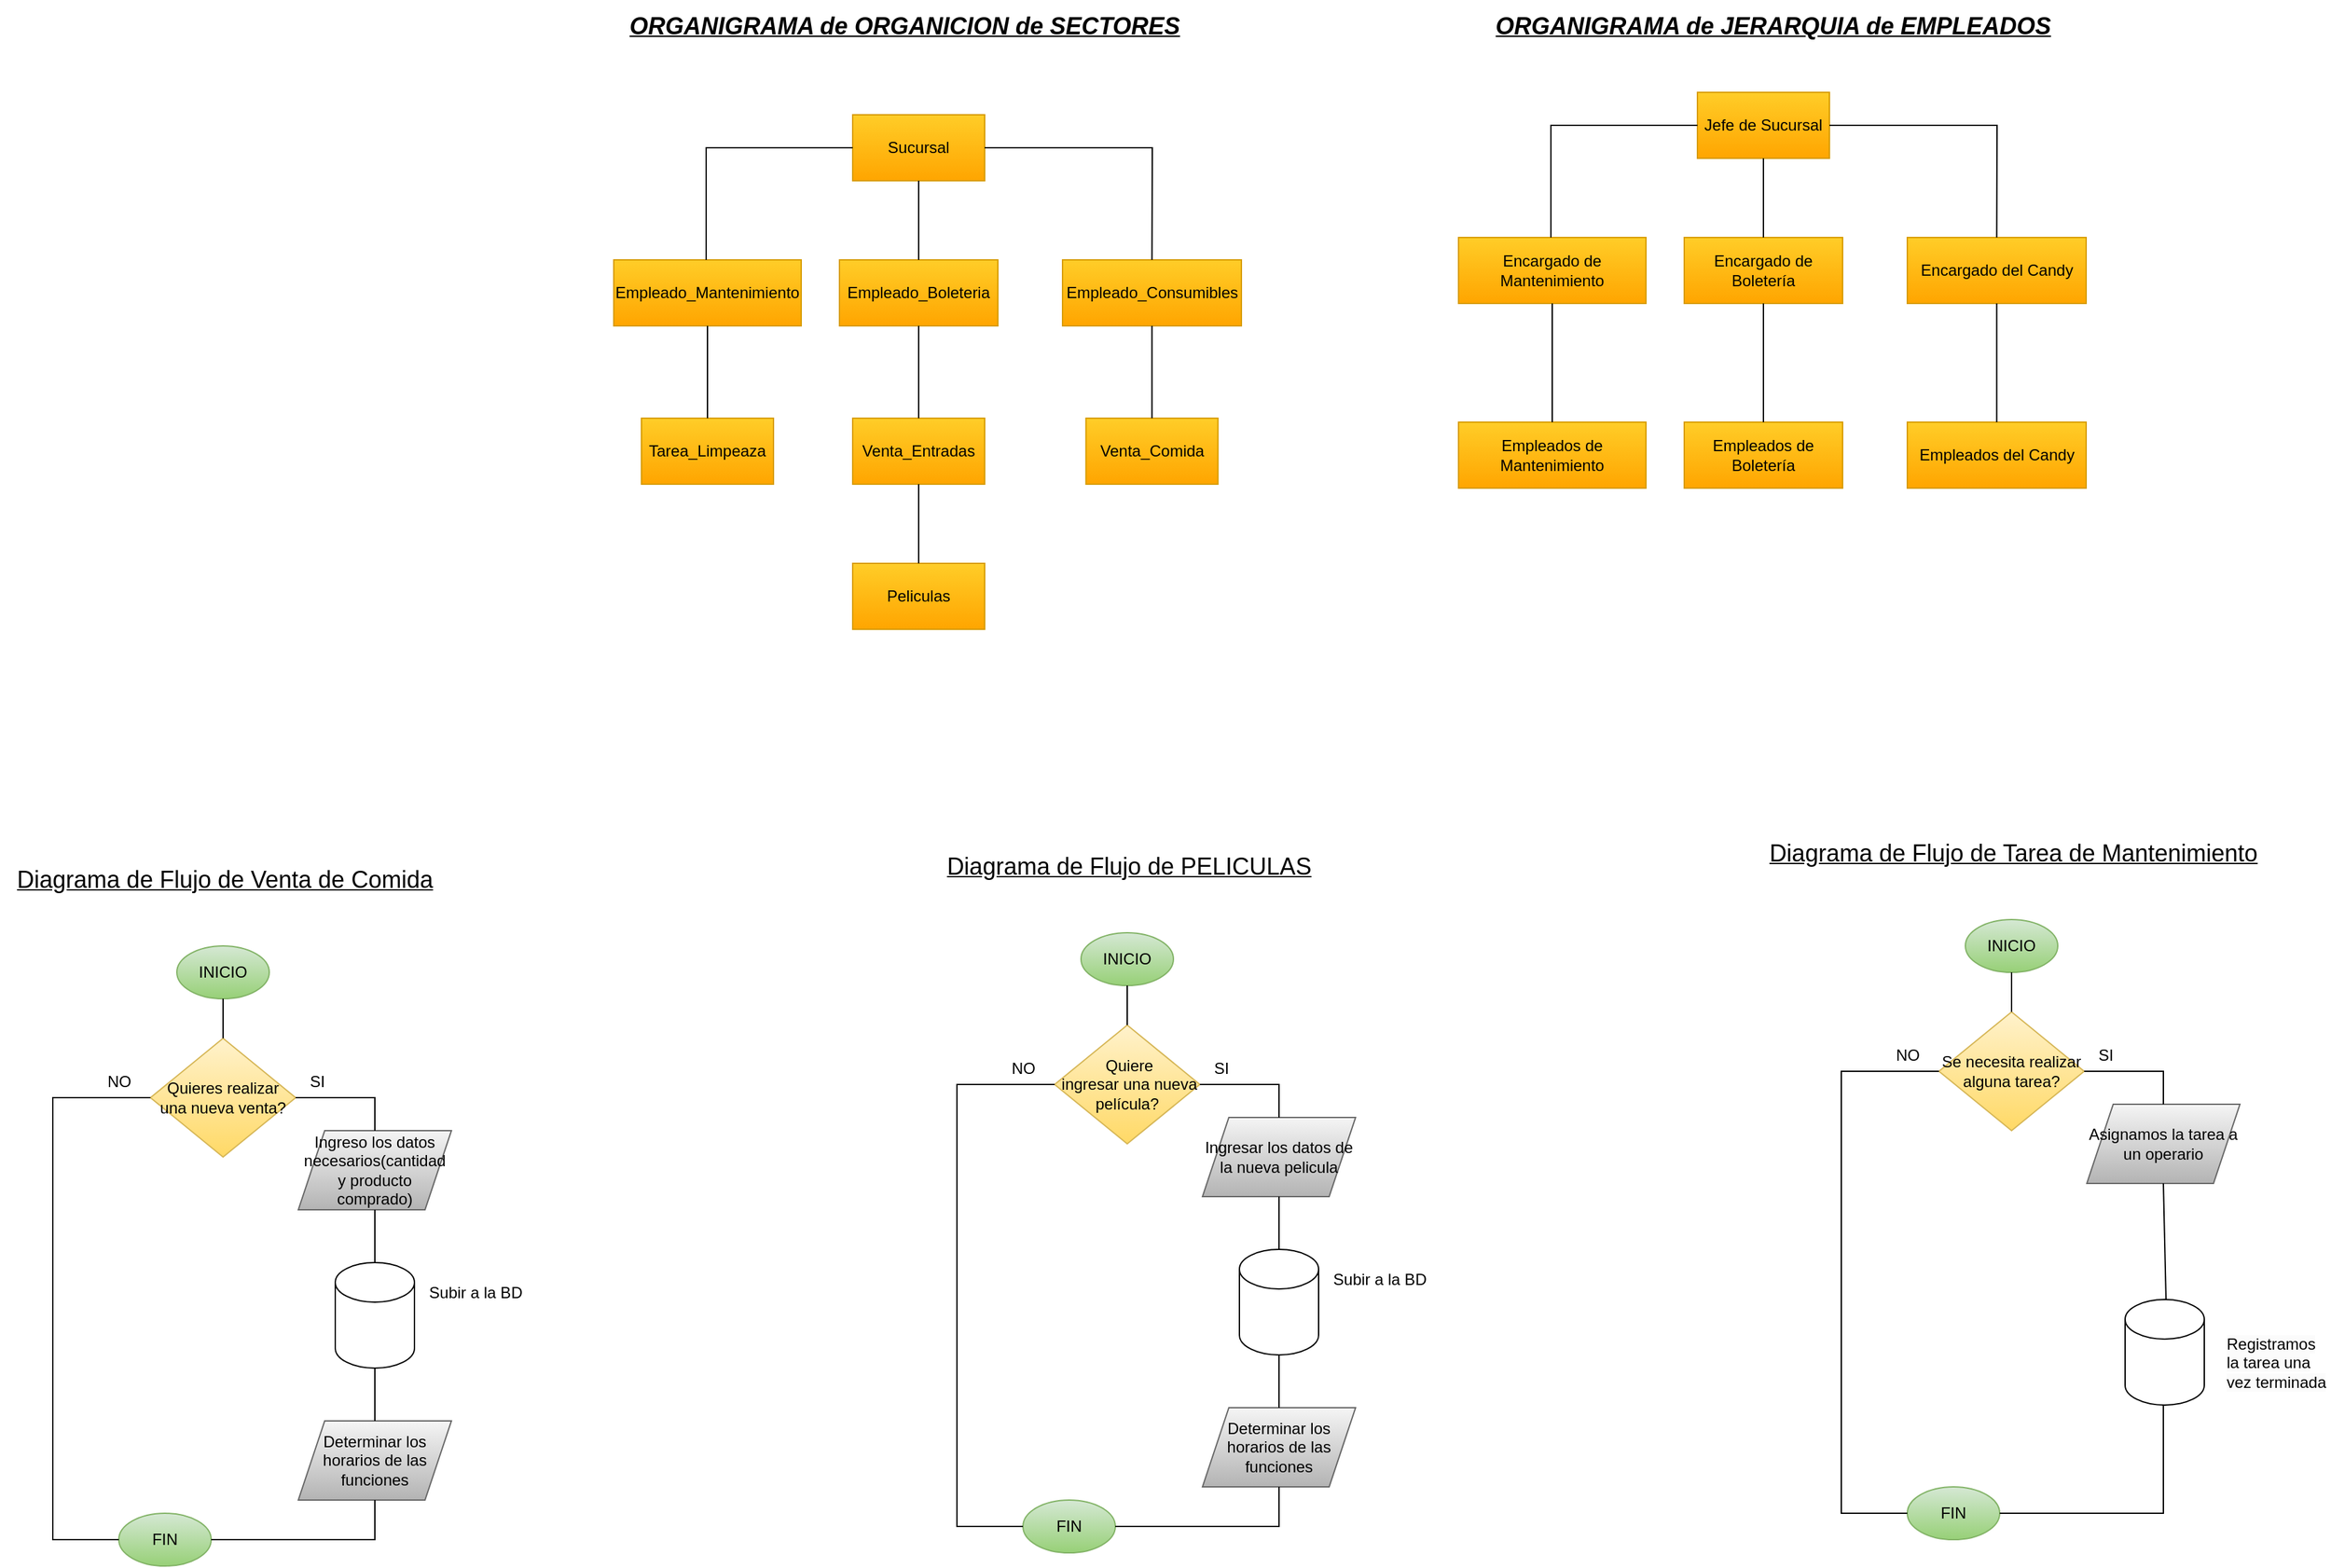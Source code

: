 <mxfile version="24.8.4">
  <diagram name="Página-1" id="1JRPIV7WGd91sIn-pRir">
    <mxGraphModel dx="1434" dy="323" grid="1" gridSize="10" guides="1" tooltips="1" connect="1" arrows="1" fold="1" page="1" pageScale="1" pageWidth="827" pageHeight="1169" math="0" shadow="0">
      <root>
        <mxCell id="0" />
        <mxCell id="1" parent="0" />
        <mxCell id="mKxBOqEnbxrsm3muFIDF-4" value="Empleado_Boleteria" style="rounded=0;whiteSpace=wrap;html=1;fillColor=#ffcd28;gradientColor=#ffa500;strokeColor=#d79b00;" parent="1" vertex="1">
          <mxGeometry x="231" y="430" width="120" height="50" as="geometry" />
        </mxCell>
        <mxCell id="mKxBOqEnbxrsm3muFIDF-5" value="Sucursal" style="rounded=0;whiteSpace=wrap;html=1;fillColor=#ffcd28;gradientColor=#ffa500;strokeColor=#d79b00;" parent="1" vertex="1">
          <mxGeometry x="241" y="320" width="100" height="50" as="geometry" />
        </mxCell>
        <mxCell id="mKxBOqEnbxrsm3muFIDF-6" value="Empleado_Consumibles" style="rounded=0;whiteSpace=wrap;html=1;fillColor=#ffcd28;gradientColor=#ffa500;strokeColor=#d79b00;" parent="1" vertex="1">
          <mxGeometry x="400" y="430" width="135.5" height="50" as="geometry" />
        </mxCell>
        <mxCell id="mKxBOqEnbxrsm3muFIDF-7" value="Empleado_Mantenimiento" style="rounded=0;whiteSpace=wrap;html=1;fillColor=#ffcd28;gradientColor=#ffa500;strokeColor=#d79b00;" parent="1" vertex="1">
          <mxGeometry x="60" y="430" width="142" height="50" as="geometry" />
        </mxCell>
        <mxCell id="mKxBOqEnbxrsm3muFIDF-9" value="Venta_Comida" style="rounded=0;whiteSpace=wrap;html=1;fillColor=#ffcd28;gradientColor=#ffa500;strokeColor=#d79b00;" parent="1" vertex="1">
          <mxGeometry x="417.75" y="550" width="100" height="50" as="geometry" />
        </mxCell>
        <mxCell id="mKxBOqEnbxrsm3muFIDF-10" value="Venta_Entradas" style="rounded=0;whiteSpace=wrap;html=1;fillColor=#ffcd28;gradientColor=#ffa500;strokeColor=#d79b00;" parent="1" vertex="1">
          <mxGeometry x="241" y="550" width="100" height="50" as="geometry" />
        </mxCell>
        <mxCell id="mKxBOqEnbxrsm3muFIDF-11" value="Tarea_Limpeaza" style="rounded=0;whiteSpace=wrap;html=1;fillColor=#ffcd28;gradientColor=#ffa500;strokeColor=#d79b00;" parent="1" vertex="1">
          <mxGeometry x="81" y="550" width="100" height="50" as="geometry" />
        </mxCell>
        <mxCell id="mKxBOqEnbxrsm3muFIDF-12" value="Peliculas" style="rounded=0;whiteSpace=wrap;html=1;fillColor=#ffcd28;gradientColor=#ffa500;strokeColor=#d79b00;" parent="1" vertex="1">
          <mxGeometry x="241" y="660" width="100" height="50" as="geometry" />
        </mxCell>
        <mxCell id="mKxBOqEnbxrsm3muFIDF-18" value="" style="endArrow=none;html=1;rounded=0;entryX=0;entryY=0.5;entryDx=0;entryDy=0;" parent="1" target="mKxBOqEnbxrsm3muFIDF-5" edge="1">
          <mxGeometry width="50" height="50" relative="1" as="geometry">
            <mxPoint x="130" y="430" as="sourcePoint" />
            <mxPoint x="170" y="320" as="targetPoint" />
            <Array as="points">
              <mxPoint x="130" y="345" />
            </Array>
          </mxGeometry>
        </mxCell>
        <mxCell id="mKxBOqEnbxrsm3muFIDF-19" value="" style="endArrow=none;html=1;rounded=0;entryX=1;entryY=0.5;entryDx=0;entryDy=0;exitX=0.5;exitY=0;exitDx=0;exitDy=0;" parent="1" source="mKxBOqEnbxrsm3muFIDF-6" target="mKxBOqEnbxrsm3muFIDF-5" edge="1">
          <mxGeometry width="50" height="50" relative="1" as="geometry">
            <mxPoint x="460" y="400" as="sourcePoint" />
            <mxPoint x="510" y="350" as="targetPoint" />
            <Array as="points">
              <mxPoint x="468" y="345" />
            </Array>
          </mxGeometry>
        </mxCell>
        <mxCell id="mKxBOqEnbxrsm3muFIDF-20" value="" style="endArrow=none;html=1;rounded=0;entryX=0.5;entryY=1;entryDx=0;entryDy=0;exitX=0.5;exitY=0;exitDx=0;exitDy=0;" parent="1" source="mKxBOqEnbxrsm3muFIDF-4" target="mKxBOqEnbxrsm3muFIDF-5" edge="1">
          <mxGeometry width="50" height="50" relative="1" as="geometry">
            <mxPoint x="180" y="580" as="sourcePoint" />
            <mxPoint x="230" y="530" as="targetPoint" />
          </mxGeometry>
        </mxCell>
        <mxCell id="mKxBOqEnbxrsm3muFIDF-21" value="" style="endArrow=none;html=1;rounded=0;entryX=0.5;entryY=1;entryDx=0;entryDy=0;exitX=0.5;exitY=0;exitDx=0;exitDy=0;" parent="1" source="mKxBOqEnbxrsm3muFIDF-11" target="mKxBOqEnbxrsm3muFIDF-7" edge="1">
          <mxGeometry width="50" height="50" relative="1" as="geometry">
            <mxPoint x="40" y="570" as="sourcePoint" />
            <mxPoint x="90" y="520" as="targetPoint" />
          </mxGeometry>
        </mxCell>
        <mxCell id="mKxBOqEnbxrsm3muFIDF-22" value="" style="endArrow=none;html=1;rounded=0;entryX=0.5;entryY=1;entryDx=0;entryDy=0;exitX=0.5;exitY=0;exitDx=0;exitDy=0;" parent="1" source="mKxBOqEnbxrsm3muFIDF-10" target="mKxBOqEnbxrsm3muFIDF-4" edge="1">
          <mxGeometry width="50" height="50" relative="1" as="geometry">
            <mxPoint x="160" y="700" as="sourcePoint" />
            <mxPoint x="210" y="650" as="targetPoint" />
          </mxGeometry>
        </mxCell>
        <mxCell id="mKxBOqEnbxrsm3muFIDF-23" value="" style="endArrow=none;html=1;rounded=0;entryX=0.5;entryY=1;entryDx=0;entryDy=0;exitX=0.5;exitY=0;exitDx=0;exitDy=0;" parent="1" source="mKxBOqEnbxrsm3muFIDF-9" target="mKxBOqEnbxrsm3muFIDF-6" edge="1">
          <mxGeometry width="50" height="50" relative="1" as="geometry">
            <mxPoint x="380" y="570" as="sourcePoint" />
            <mxPoint x="430" y="520" as="targetPoint" />
          </mxGeometry>
        </mxCell>
        <mxCell id="mKxBOqEnbxrsm3muFIDF-24" value="" style="endArrow=none;html=1;rounded=0;entryX=0.5;entryY=1;entryDx=0;entryDy=0;exitX=0.5;exitY=0;exitDx=0;exitDy=0;" parent="1" source="mKxBOqEnbxrsm3muFIDF-12" target="mKxBOqEnbxrsm3muFIDF-10" edge="1">
          <mxGeometry width="50" height="50" relative="1" as="geometry">
            <mxPoint x="90" y="710" as="sourcePoint" />
            <mxPoint x="140" y="660" as="targetPoint" />
          </mxGeometry>
        </mxCell>
        <mxCell id="mKxBOqEnbxrsm3muFIDF-25" value="Encargado de Boletería" style="rounded=0;whiteSpace=wrap;html=1;fillColor=#ffcd28;gradientColor=#ffa500;strokeColor=#d79b00;" parent="1" vertex="1">
          <mxGeometry x="871" y="413" width="120" height="50" as="geometry" />
        </mxCell>
        <mxCell id="mKxBOqEnbxrsm3muFIDF-26" value="Jefe de Sucursal" style="rounded=0;whiteSpace=wrap;html=1;fillColor=#ffcd28;gradientColor=#ffa500;strokeColor=#d79b00;" parent="1" vertex="1">
          <mxGeometry x="881" y="303" width="100" height="50" as="geometry" />
        </mxCell>
        <mxCell id="mKxBOqEnbxrsm3muFIDF-27" value="Encargado del Candy" style="rounded=0;whiteSpace=wrap;html=1;fillColor=#ffcd28;gradientColor=#ffa500;strokeColor=#d79b00;" parent="1" vertex="1">
          <mxGeometry x="1040" y="413" width="135.5" height="50" as="geometry" />
        </mxCell>
        <mxCell id="mKxBOqEnbxrsm3muFIDF-28" value="Encargado de Mantenimiento" style="rounded=0;whiteSpace=wrap;html=1;fillColor=#ffcd28;gradientColor=#ffa500;strokeColor=#d79b00;" parent="1" vertex="1">
          <mxGeometry x="700" y="413" width="142" height="50" as="geometry" />
        </mxCell>
        <mxCell id="mKxBOqEnbxrsm3muFIDF-29" value="" style="endArrow=none;html=1;rounded=0;entryX=0;entryY=0.5;entryDx=0;entryDy=0;" parent="1" target="mKxBOqEnbxrsm3muFIDF-26" edge="1">
          <mxGeometry width="50" height="50" relative="1" as="geometry">
            <mxPoint x="770" y="413" as="sourcePoint" />
            <mxPoint x="810" y="303" as="targetPoint" />
            <Array as="points">
              <mxPoint x="770" y="328" />
            </Array>
          </mxGeometry>
        </mxCell>
        <mxCell id="mKxBOqEnbxrsm3muFIDF-30" value="" style="endArrow=none;html=1;rounded=0;entryX=1;entryY=0.5;entryDx=0;entryDy=0;exitX=0.5;exitY=0;exitDx=0;exitDy=0;" parent="1" source="mKxBOqEnbxrsm3muFIDF-27" target="mKxBOqEnbxrsm3muFIDF-26" edge="1">
          <mxGeometry width="50" height="50" relative="1" as="geometry">
            <mxPoint x="1100" y="383" as="sourcePoint" />
            <mxPoint x="1150" y="333" as="targetPoint" />
            <Array as="points">
              <mxPoint x="1108" y="328" />
            </Array>
          </mxGeometry>
        </mxCell>
        <mxCell id="mKxBOqEnbxrsm3muFIDF-31" value="" style="endArrow=none;html=1;rounded=0;entryX=0.5;entryY=1;entryDx=0;entryDy=0;exitX=0.5;exitY=0;exitDx=0;exitDy=0;" parent="1" source="mKxBOqEnbxrsm3muFIDF-25" target="mKxBOqEnbxrsm3muFIDF-26" edge="1">
          <mxGeometry width="50" height="50" relative="1" as="geometry">
            <mxPoint x="820" y="563" as="sourcePoint" />
            <mxPoint x="870" y="513" as="targetPoint" />
          </mxGeometry>
        </mxCell>
        <mxCell id="mKxBOqEnbxrsm3muFIDF-32" value="&lt;font style=&quot;font-size: 18px;&quot;&gt;&lt;b&gt;&lt;i&gt;&lt;u&gt;ORGANIGRAMA de ORGANICION de SECTORES&lt;/u&gt;&lt;/i&gt;&lt;/b&gt;&lt;/font&gt;" style="text;html=1;align=center;verticalAlign=middle;resizable=0;points=[];autosize=1;strokeColor=none;fillColor=none;" parent="1" vertex="1">
          <mxGeometry x="60" y="233" width="440" height="40" as="geometry" />
        </mxCell>
        <mxCell id="mKxBOqEnbxrsm3muFIDF-33" value="&lt;font style=&quot;font-size: 18px;&quot;&gt;&lt;b&gt;&lt;i&gt;&lt;u&gt;ORGANIGRAMA de JERARQUIA de EMPLEADOS&lt;/u&gt;&lt;/i&gt;&lt;/b&gt;&lt;/font&gt;" style="text;html=1;align=center;verticalAlign=middle;resizable=0;points=[];autosize=1;strokeColor=none;fillColor=none;" parent="1" vertex="1">
          <mxGeometry x="717.75" y="233" width="440" height="40" as="geometry" />
        </mxCell>
        <mxCell id="mKxBOqEnbxrsm3muFIDF-34" value="Empleados de Boletería" style="rounded=0;whiteSpace=wrap;html=1;fillColor=#ffcd28;gradientColor=#ffa500;strokeColor=#d79b00;" parent="1" vertex="1">
          <mxGeometry x="871" y="553" width="120" height="50" as="geometry" />
        </mxCell>
        <mxCell id="mKxBOqEnbxrsm3muFIDF-35" value="Empleados del Candy" style="rounded=0;whiteSpace=wrap;html=1;fillColor=#ffcd28;gradientColor=#ffa500;strokeColor=#d79b00;" parent="1" vertex="1">
          <mxGeometry x="1040" y="553" width="135.5" height="50" as="geometry" />
        </mxCell>
        <mxCell id="mKxBOqEnbxrsm3muFIDF-36" value="Empleados de Mantenimiento" style="rounded=0;whiteSpace=wrap;html=1;fillColor=#ffcd28;gradientColor=#ffa500;strokeColor=#d79b00;" parent="1" vertex="1">
          <mxGeometry x="700" y="553" width="142" height="50" as="geometry" />
        </mxCell>
        <mxCell id="mKxBOqEnbxrsm3muFIDF-37" value="" style="endArrow=none;html=1;rounded=0;entryX=0.5;entryY=1;entryDx=0;entryDy=0;exitX=0.5;exitY=0;exitDx=0;exitDy=0;" parent="1" source="mKxBOqEnbxrsm3muFIDF-36" target="mKxBOqEnbxrsm3muFIDF-28" edge="1">
          <mxGeometry width="50" height="50" relative="1" as="geometry">
            <mxPoint x="760" y="713" as="sourcePoint" />
            <mxPoint x="810" y="663" as="targetPoint" />
          </mxGeometry>
        </mxCell>
        <mxCell id="mKxBOqEnbxrsm3muFIDF-38" value="" style="endArrow=none;html=1;rounded=0;entryX=0.5;entryY=1;entryDx=0;entryDy=0;exitX=0.5;exitY=0;exitDx=0;exitDy=0;" parent="1" source="mKxBOqEnbxrsm3muFIDF-34" target="mKxBOqEnbxrsm3muFIDF-25" edge="1">
          <mxGeometry width="50" height="50" relative="1" as="geometry">
            <mxPoint x="850" y="703" as="sourcePoint" />
            <mxPoint x="900" y="653" as="targetPoint" />
          </mxGeometry>
        </mxCell>
        <mxCell id="mKxBOqEnbxrsm3muFIDF-39" value="" style="endArrow=none;html=1;rounded=0;entryX=0.5;entryY=1;entryDx=0;entryDy=0;exitX=0.5;exitY=0;exitDx=0;exitDy=0;" parent="1" source="mKxBOqEnbxrsm3muFIDF-35" target="mKxBOqEnbxrsm3muFIDF-27" edge="1">
          <mxGeometry width="50" height="50" relative="1" as="geometry">
            <mxPoint x="890" y="683" as="sourcePoint" />
            <mxPoint x="940" y="633" as="targetPoint" />
          </mxGeometry>
        </mxCell>
        <mxCell id="mKxBOqEnbxrsm3muFIDF-44" value="&lt;font style=&quot;font-size: 18px;&quot;&gt;&lt;u&gt;Diagrama de Flujo de PELICULAS&lt;/u&gt;&lt;/font&gt;" style="text;html=1;align=center;verticalAlign=middle;resizable=0;points=[];autosize=1;strokeColor=none;fillColor=none;" parent="1" vertex="1">
          <mxGeometry x="300" y="870" width="300" height="40" as="geometry" />
        </mxCell>
        <mxCell id="mKxBOqEnbxrsm3muFIDF-46" value="INICIO" style="ellipse;whiteSpace=wrap;html=1;fillColor=#d5e8d4;gradientColor=#97d077;strokeColor=#82b366;" parent="1" vertex="1">
          <mxGeometry x="414" y="940" width="70" height="40" as="geometry" />
        </mxCell>
        <mxCell id="mKxBOqEnbxrsm3muFIDF-48" value="&amp;nbsp;Quiere&lt;div&gt;&amp;nbsp;ingresar una nueva película?&lt;/div&gt;" style="rhombus;whiteSpace=wrap;html=1;fillColor=#fff2cc;gradientColor=#ffd966;strokeColor=#d6b656;" parent="1" vertex="1">
          <mxGeometry x="394" y="1010" width="110" height="90" as="geometry" />
        </mxCell>
        <mxCell id="mKxBOqEnbxrsm3muFIDF-49" value="" style="endArrow=none;html=1;rounded=0;entryX=0.5;entryY=1;entryDx=0;entryDy=0;exitX=0.5;exitY=0;exitDx=0;exitDy=0;" parent="1" source="mKxBOqEnbxrsm3muFIDF-48" target="mKxBOqEnbxrsm3muFIDF-46" edge="1">
          <mxGeometry width="50" height="50" relative="1" as="geometry">
            <mxPoint x="300" y="1050" as="sourcePoint" />
            <mxPoint x="350" y="1000" as="targetPoint" />
          </mxGeometry>
        </mxCell>
        <mxCell id="mKxBOqEnbxrsm3muFIDF-50" value="FIN" style="ellipse;whiteSpace=wrap;html=1;fillColor=#d5e8d4;gradientColor=#97d077;strokeColor=#82b366;" parent="1" vertex="1">
          <mxGeometry x="370" y="1370" width="70" height="40" as="geometry" />
        </mxCell>
        <mxCell id="mKxBOqEnbxrsm3muFIDF-51" value="" style="endArrow=none;html=1;rounded=0;entryX=0;entryY=0.5;entryDx=0;entryDy=0;exitX=0;exitY=0.5;exitDx=0;exitDy=0;" parent="1" source="mKxBOqEnbxrsm3muFIDF-50" target="mKxBOqEnbxrsm3muFIDF-48" edge="1">
          <mxGeometry width="50" height="50" relative="1" as="geometry">
            <mxPoint x="280" y="1160" as="sourcePoint" />
            <mxPoint x="330" y="1110" as="targetPoint" />
            <Array as="points">
              <mxPoint x="320" y="1390" />
              <mxPoint x="320" y="1055" />
            </Array>
          </mxGeometry>
        </mxCell>
        <mxCell id="mKxBOqEnbxrsm3muFIDF-52" value="NO" style="text;html=1;align=center;verticalAlign=middle;resizable=0;points=[];autosize=1;strokeColor=none;fillColor=none;" parent="1" vertex="1">
          <mxGeometry x="350" y="1028" width="40" height="30" as="geometry" />
        </mxCell>
        <mxCell id="mKxBOqEnbxrsm3muFIDF-53" value="SI" style="text;html=1;align=center;verticalAlign=middle;resizable=0;points=[];autosize=1;strokeColor=none;fillColor=none;" parent="1" vertex="1">
          <mxGeometry x="505" y="1028" width="30" height="30" as="geometry" />
        </mxCell>
        <mxCell id="mKxBOqEnbxrsm3muFIDF-54" value="Ingresar los datos de la nueva pelicula" style="shape=parallelogram;perimeter=parallelogramPerimeter;whiteSpace=wrap;html=1;fixedSize=1;fillColor=#f5f5f5;gradientColor=#b3b3b3;strokeColor=#666666;" parent="1" vertex="1">
          <mxGeometry x="506" y="1080" width="116" height="60" as="geometry" />
        </mxCell>
        <mxCell id="mKxBOqEnbxrsm3muFIDF-55" value="" style="endArrow=none;html=1;rounded=0;entryX=1;entryY=0.5;entryDx=0;entryDy=0;exitX=0.5;exitY=0;exitDx=0;exitDy=0;" parent="1" source="mKxBOqEnbxrsm3muFIDF-54" target="mKxBOqEnbxrsm3muFIDF-48" edge="1">
          <mxGeometry width="50" height="50" relative="1" as="geometry">
            <mxPoint x="430" y="1200" as="sourcePoint" />
            <mxPoint x="480" y="1150" as="targetPoint" />
            <Array as="points">
              <mxPoint x="564" y="1055" />
            </Array>
          </mxGeometry>
        </mxCell>
        <mxCell id="mKxBOqEnbxrsm3muFIDF-56" value="" style="shape=cylinder3;whiteSpace=wrap;html=1;boundedLbl=1;backgroundOutline=1;size=15;" parent="1" vertex="1">
          <mxGeometry x="534" y="1180" width="60" height="80" as="geometry" />
        </mxCell>
        <mxCell id="mKxBOqEnbxrsm3muFIDF-57" value="" style="endArrow=none;html=1;rounded=0;entryX=0.5;entryY=1;entryDx=0;entryDy=0;exitX=0.5;exitY=0;exitDx=0;exitDy=0;exitPerimeter=0;" parent="1" source="mKxBOqEnbxrsm3muFIDF-56" target="mKxBOqEnbxrsm3muFIDF-54" edge="1">
          <mxGeometry width="50" height="50" relative="1" as="geometry">
            <mxPoint x="380" y="1220" as="sourcePoint" />
            <mxPoint x="430" y="1170" as="targetPoint" />
          </mxGeometry>
        </mxCell>
        <mxCell id="mKxBOqEnbxrsm3muFIDF-58" value="Subir a la BD" style="text;html=1;align=center;verticalAlign=middle;resizable=0;points=[];autosize=1;strokeColor=none;fillColor=none;" parent="1" vertex="1">
          <mxGeometry x="595" y="1188" width="90" height="30" as="geometry" />
        </mxCell>
        <mxCell id="sJNiZ4G0sUL0nCUFBQ3V-1" value="Determinar los horarios de las funciones" style="shape=parallelogram;perimeter=parallelogramPerimeter;whiteSpace=wrap;html=1;fixedSize=1;fillColor=#f5f5f5;gradientColor=#b3b3b3;strokeColor=#666666;" parent="1" vertex="1">
          <mxGeometry x="506" y="1300" width="116" height="60" as="geometry" />
        </mxCell>
        <mxCell id="sJNiZ4G0sUL0nCUFBQ3V-2" value="" style="endArrow=none;html=1;rounded=0;entryX=0.5;entryY=1;entryDx=0;entryDy=0;entryPerimeter=0;exitX=0.5;exitY=0;exitDx=0;exitDy=0;" parent="1" source="sJNiZ4G0sUL0nCUFBQ3V-1" target="mKxBOqEnbxrsm3muFIDF-56" edge="1">
          <mxGeometry width="50" height="50" relative="1" as="geometry">
            <mxPoint x="410" y="1320" as="sourcePoint" />
            <mxPoint x="460" y="1270" as="targetPoint" />
          </mxGeometry>
        </mxCell>
        <mxCell id="sJNiZ4G0sUL0nCUFBQ3V-3" value="" style="endArrow=none;html=1;rounded=0;entryX=0.5;entryY=1;entryDx=0;entryDy=0;exitX=1;exitY=0.5;exitDx=0;exitDy=0;" parent="1" source="mKxBOqEnbxrsm3muFIDF-50" target="sJNiZ4G0sUL0nCUFBQ3V-1" edge="1">
          <mxGeometry width="50" height="50" relative="1" as="geometry">
            <mxPoint x="490" y="1490" as="sourcePoint" />
            <mxPoint x="540" y="1440" as="targetPoint" />
            <Array as="points">
              <mxPoint x="564" y="1390" />
            </Array>
          </mxGeometry>
        </mxCell>
        <mxCell id="5BYPhWz-IlU3PaMKEk_R-2" value="&lt;font style=&quot;font-size: 18px;&quot;&gt;&lt;u&gt;Diagrama de Flujo de Tarea de Mantenimiento&lt;/u&gt;&lt;/font&gt;" style="text;html=1;align=center;verticalAlign=middle;resizable=0;points=[];autosize=1;strokeColor=none;fillColor=none;" vertex="1" parent="1">
          <mxGeometry x="925" y="860" width="390" height="40" as="geometry" />
        </mxCell>
        <mxCell id="5BYPhWz-IlU3PaMKEk_R-3" value="INICIO" style="ellipse;whiteSpace=wrap;html=1;fillColor=#d5e8d4;gradientColor=#97d077;strokeColor=#82b366;" vertex="1" parent="1">
          <mxGeometry x="1084" y="930" width="70" height="40" as="geometry" />
        </mxCell>
        <mxCell id="5BYPhWz-IlU3PaMKEk_R-4" value="Se necesita realizar alguna tarea?" style="rhombus;whiteSpace=wrap;html=1;fillColor=#fff2cc;gradientColor=#ffd966;strokeColor=#d6b656;" vertex="1" parent="1">
          <mxGeometry x="1064" y="1000" width="110" height="90" as="geometry" />
        </mxCell>
        <mxCell id="5BYPhWz-IlU3PaMKEk_R-5" value="" style="endArrow=none;html=1;rounded=0;entryX=0.5;entryY=1;entryDx=0;entryDy=0;exitX=0.5;exitY=0;exitDx=0;exitDy=0;" edge="1" parent="1" source="5BYPhWz-IlU3PaMKEk_R-4" target="5BYPhWz-IlU3PaMKEk_R-3">
          <mxGeometry width="50" height="50" relative="1" as="geometry">
            <mxPoint x="970" y="1040" as="sourcePoint" />
            <mxPoint x="1020" y="990" as="targetPoint" />
          </mxGeometry>
        </mxCell>
        <mxCell id="5BYPhWz-IlU3PaMKEk_R-6" value="FIN" style="ellipse;whiteSpace=wrap;html=1;fillColor=#d5e8d4;gradientColor=#97d077;strokeColor=#82b366;" vertex="1" parent="1">
          <mxGeometry x="1040" y="1360" width="70" height="40" as="geometry" />
        </mxCell>
        <mxCell id="5BYPhWz-IlU3PaMKEk_R-7" value="" style="endArrow=none;html=1;rounded=0;entryX=0;entryY=0.5;entryDx=0;entryDy=0;exitX=0;exitY=0.5;exitDx=0;exitDy=0;" edge="1" parent="1" source="5BYPhWz-IlU3PaMKEk_R-6" target="5BYPhWz-IlU3PaMKEk_R-4">
          <mxGeometry width="50" height="50" relative="1" as="geometry">
            <mxPoint x="950" y="1150" as="sourcePoint" />
            <mxPoint x="1000" y="1100" as="targetPoint" />
            <Array as="points">
              <mxPoint x="990" y="1380" />
              <mxPoint x="990" y="1045" />
            </Array>
          </mxGeometry>
        </mxCell>
        <mxCell id="5BYPhWz-IlU3PaMKEk_R-8" value="NO" style="text;html=1;align=center;verticalAlign=middle;resizable=0;points=[];autosize=1;strokeColor=none;fillColor=none;" vertex="1" parent="1">
          <mxGeometry x="1020" y="1018" width="40" height="30" as="geometry" />
        </mxCell>
        <mxCell id="5BYPhWz-IlU3PaMKEk_R-9" value="SI" style="text;html=1;align=center;verticalAlign=middle;resizable=0;points=[];autosize=1;strokeColor=none;fillColor=none;" vertex="1" parent="1">
          <mxGeometry x="1175" y="1018" width="30" height="30" as="geometry" />
        </mxCell>
        <mxCell id="5BYPhWz-IlU3PaMKEk_R-10" value="&lt;div style=&quot;&quot;&gt;&lt;span style=&quot;background-color: initial;&quot;&gt;Asignamos la tarea a un operario&lt;/span&gt;&lt;/div&gt;" style="shape=parallelogram;perimeter=parallelogramPerimeter;whiteSpace=wrap;html=1;fixedSize=1;fillColor=#f5f5f5;gradientColor=#b3b3b3;strokeColor=#666666;align=center;" vertex="1" parent="1">
          <mxGeometry x="1176" y="1070" width="116" height="60" as="geometry" />
        </mxCell>
        <mxCell id="5BYPhWz-IlU3PaMKEk_R-11" value="" style="endArrow=none;html=1;rounded=0;entryX=1;entryY=0.5;entryDx=0;entryDy=0;exitX=0.5;exitY=0;exitDx=0;exitDy=0;" edge="1" parent="1" source="5BYPhWz-IlU3PaMKEk_R-10" target="5BYPhWz-IlU3PaMKEk_R-4">
          <mxGeometry width="50" height="50" relative="1" as="geometry">
            <mxPoint x="1100" y="1190" as="sourcePoint" />
            <mxPoint x="1150" y="1140" as="targetPoint" />
            <Array as="points">
              <mxPoint x="1234" y="1045" />
            </Array>
          </mxGeometry>
        </mxCell>
        <mxCell id="5BYPhWz-IlU3PaMKEk_R-13" value="" style="endArrow=none;html=1;rounded=0;entryX=0.5;entryY=1;entryDx=0;entryDy=0;exitX=0.5;exitY=0;exitDx=0;exitDy=0;" edge="1" parent="1" target="5BYPhWz-IlU3PaMKEk_R-10">
          <mxGeometry width="50" height="50" relative="1" as="geometry">
            <mxPoint x="1236.0" y="1218.0" as="sourcePoint" />
            <mxPoint x="1100" y="1160" as="targetPoint" />
          </mxGeometry>
        </mxCell>
        <mxCell id="5BYPhWz-IlU3PaMKEk_R-17" value="" style="endArrow=none;html=1;rounded=0;entryX=0.483;entryY=0.775;entryDx=0;entryDy=0;exitX=1;exitY=0.5;exitDx=0;exitDy=0;entryPerimeter=0;" edge="1" parent="1" source="5BYPhWz-IlU3PaMKEk_R-6">
          <mxGeometry width="50" height="50" relative="1" as="geometry">
            <mxPoint x="1160" y="1480" as="sourcePoint" />
            <mxPoint x="1233.96" y="1280" as="targetPoint" />
            <Array as="points">
              <mxPoint x="1234" y="1380" />
            </Array>
          </mxGeometry>
        </mxCell>
        <mxCell id="5BYPhWz-IlU3PaMKEk_R-20" value="" style="shape=cylinder3;whiteSpace=wrap;html=1;boundedLbl=1;backgroundOutline=1;size=15;" vertex="1" parent="1">
          <mxGeometry x="1205" y="1218" width="60" height="80" as="geometry" />
        </mxCell>
        <mxCell id="5BYPhWz-IlU3PaMKEk_R-21" value="&lt;span style=&quot;color: rgb(0, 0, 0); font-family: Helvetica; font-size: 12px; font-style: normal; font-variant-ligatures: normal; font-variant-caps: normal; font-weight: 400; letter-spacing: normal; orphans: 2; text-align: center; text-indent: 0px; text-transform: none; widows: 2; word-spacing: 0px; -webkit-text-stroke-width: 0px; white-space: normal; background-color: rgb(251, 251, 251); text-decoration-thickness: initial; text-decoration-style: initial; text-decoration-color: initial; display: inline !important; float: none;&quot;&gt;Registramos la tarea una vez terminada&lt;/span&gt;" style="text;whiteSpace=wrap;html=1;" vertex="1" parent="1">
          <mxGeometry x="1280" y="1238" width="80" height="40" as="geometry" />
        </mxCell>
        <mxCell id="5BYPhWz-IlU3PaMKEk_R-22" value="&lt;font style=&quot;font-size: 18px;&quot;&gt;&lt;u&gt;Diagrama de Flujo de Venta de Comida&lt;/u&gt;&lt;/font&gt;" style="text;html=1;align=center;verticalAlign=middle;resizable=0;points=[];autosize=1;strokeColor=none;fillColor=none;" vertex="1" parent="1">
          <mxGeometry x="-405" y="880" width="340" height="40" as="geometry" />
        </mxCell>
        <mxCell id="5BYPhWz-IlU3PaMKEk_R-23" value="INICIO" style="ellipse;whiteSpace=wrap;html=1;fillColor=#d5e8d4;gradientColor=#97d077;strokeColor=#82b366;" vertex="1" parent="1">
          <mxGeometry x="-271" y="950" width="70" height="40" as="geometry" />
        </mxCell>
        <mxCell id="5BYPhWz-IlU3PaMKEk_R-24" value="Quieres realizar una nueva venta?" style="rhombus;whiteSpace=wrap;html=1;fillColor=#fff2cc;gradientColor=#ffd966;strokeColor=#d6b656;" vertex="1" parent="1">
          <mxGeometry x="-291" y="1020" width="110" height="90" as="geometry" />
        </mxCell>
        <mxCell id="5BYPhWz-IlU3PaMKEk_R-25" value="" style="endArrow=none;html=1;rounded=0;entryX=0.5;entryY=1;entryDx=0;entryDy=0;exitX=0.5;exitY=0;exitDx=0;exitDy=0;" edge="1" parent="1" source="5BYPhWz-IlU3PaMKEk_R-24" target="5BYPhWz-IlU3PaMKEk_R-23">
          <mxGeometry width="50" height="50" relative="1" as="geometry">
            <mxPoint x="-385" y="1060" as="sourcePoint" />
            <mxPoint x="-335" y="1010" as="targetPoint" />
          </mxGeometry>
        </mxCell>
        <mxCell id="5BYPhWz-IlU3PaMKEk_R-26" value="FIN" style="ellipse;whiteSpace=wrap;html=1;fillColor=#d5e8d4;gradientColor=#97d077;strokeColor=#82b366;" vertex="1" parent="1">
          <mxGeometry x="-315" y="1380" width="70" height="40" as="geometry" />
        </mxCell>
        <mxCell id="5BYPhWz-IlU3PaMKEk_R-27" value="" style="endArrow=none;html=1;rounded=0;entryX=0;entryY=0.5;entryDx=0;entryDy=0;exitX=0;exitY=0.5;exitDx=0;exitDy=0;" edge="1" parent="1" source="5BYPhWz-IlU3PaMKEk_R-26" target="5BYPhWz-IlU3PaMKEk_R-24">
          <mxGeometry width="50" height="50" relative="1" as="geometry">
            <mxPoint x="-405" y="1170" as="sourcePoint" />
            <mxPoint x="-355" y="1120" as="targetPoint" />
            <Array as="points">
              <mxPoint x="-365" y="1400" />
              <mxPoint x="-365" y="1065" />
            </Array>
          </mxGeometry>
        </mxCell>
        <mxCell id="5BYPhWz-IlU3PaMKEk_R-28" value="NO" style="text;html=1;align=center;verticalAlign=middle;resizable=0;points=[];autosize=1;strokeColor=none;fillColor=none;" vertex="1" parent="1">
          <mxGeometry x="-335" y="1038" width="40" height="30" as="geometry" />
        </mxCell>
        <mxCell id="5BYPhWz-IlU3PaMKEk_R-29" value="SI" style="text;html=1;align=center;verticalAlign=middle;resizable=0;points=[];autosize=1;strokeColor=none;fillColor=none;" vertex="1" parent="1">
          <mxGeometry x="-180" y="1038" width="30" height="30" as="geometry" />
        </mxCell>
        <mxCell id="5BYPhWz-IlU3PaMKEk_R-30" value="Ingreso los datos necesarios(cantidad y producto comprado)" style="shape=parallelogram;perimeter=parallelogramPerimeter;whiteSpace=wrap;html=1;fixedSize=1;fillColor=#f5f5f5;gradientColor=#b3b3b3;strokeColor=#666666;" vertex="1" parent="1">
          <mxGeometry x="-179" y="1090" width="116" height="60" as="geometry" />
        </mxCell>
        <mxCell id="5BYPhWz-IlU3PaMKEk_R-31" value="" style="endArrow=none;html=1;rounded=0;entryX=1;entryY=0.5;entryDx=0;entryDy=0;exitX=0.5;exitY=0;exitDx=0;exitDy=0;" edge="1" parent="1" source="5BYPhWz-IlU3PaMKEk_R-30" target="5BYPhWz-IlU3PaMKEk_R-24">
          <mxGeometry width="50" height="50" relative="1" as="geometry">
            <mxPoint x="-255" y="1210" as="sourcePoint" />
            <mxPoint x="-205" y="1160" as="targetPoint" />
            <Array as="points">
              <mxPoint x="-121" y="1065" />
            </Array>
          </mxGeometry>
        </mxCell>
        <mxCell id="5BYPhWz-IlU3PaMKEk_R-32" value="" style="shape=cylinder3;whiteSpace=wrap;html=1;boundedLbl=1;backgroundOutline=1;size=15;" vertex="1" parent="1">
          <mxGeometry x="-151" y="1190" width="60" height="80" as="geometry" />
        </mxCell>
        <mxCell id="5BYPhWz-IlU3PaMKEk_R-33" value="" style="endArrow=none;html=1;rounded=0;entryX=0.5;entryY=1;entryDx=0;entryDy=0;exitX=0.5;exitY=0;exitDx=0;exitDy=0;exitPerimeter=0;" edge="1" parent="1" source="5BYPhWz-IlU3PaMKEk_R-32" target="5BYPhWz-IlU3PaMKEk_R-30">
          <mxGeometry width="50" height="50" relative="1" as="geometry">
            <mxPoint x="-305" y="1230" as="sourcePoint" />
            <mxPoint x="-255" y="1180" as="targetPoint" />
          </mxGeometry>
        </mxCell>
        <mxCell id="5BYPhWz-IlU3PaMKEk_R-34" value="Subir a la BD" style="text;html=1;align=center;verticalAlign=middle;resizable=0;points=[];autosize=1;strokeColor=none;fillColor=none;" vertex="1" parent="1">
          <mxGeometry x="-90" y="1198" width="90" height="30" as="geometry" />
        </mxCell>
        <mxCell id="5BYPhWz-IlU3PaMKEk_R-35" value="Determinar los horarios de las funciones" style="shape=parallelogram;perimeter=parallelogramPerimeter;whiteSpace=wrap;html=1;fixedSize=1;fillColor=#f5f5f5;gradientColor=#b3b3b3;strokeColor=#666666;" vertex="1" parent="1">
          <mxGeometry x="-179" y="1310" width="116" height="60" as="geometry" />
        </mxCell>
        <mxCell id="5BYPhWz-IlU3PaMKEk_R-36" value="" style="endArrow=none;html=1;rounded=0;entryX=0.5;entryY=1;entryDx=0;entryDy=0;entryPerimeter=0;exitX=0.5;exitY=0;exitDx=0;exitDy=0;" edge="1" parent="1" source="5BYPhWz-IlU3PaMKEk_R-35" target="5BYPhWz-IlU3PaMKEk_R-32">
          <mxGeometry width="50" height="50" relative="1" as="geometry">
            <mxPoint x="-275" y="1330" as="sourcePoint" />
            <mxPoint x="-225" y="1280" as="targetPoint" />
          </mxGeometry>
        </mxCell>
        <mxCell id="5BYPhWz-IlU3PaMKEk_R-37" value="" style="endArrow=none;html=1;rounded=0;entryX=0.5;entryY=1;entryDx=0;entryDy=0;exitX=1;exitY=0.5;exitDx=0;exitDy=0;" edge="1" parent="1" source="5BYPhWz-IlU3PaMKEk_R-26" target="5BYPhWz-IlU3PaMKEk_R-35">
          <mxGeometry width="50" height="50" relative="1" as="geometry">
            <mxPoint x="-195" y="1500" as="sourcePoint" />
            <mxPoint x="-145" y="1450" as="targetPoint" />
            <Array as="points">
              <mxPoint x="-121" y="1400" />
            </Array>
          </mxGeometry>
        </mxCell>
      </root>
    </mxGraphModel>
  </diagram>
</mxfile>
